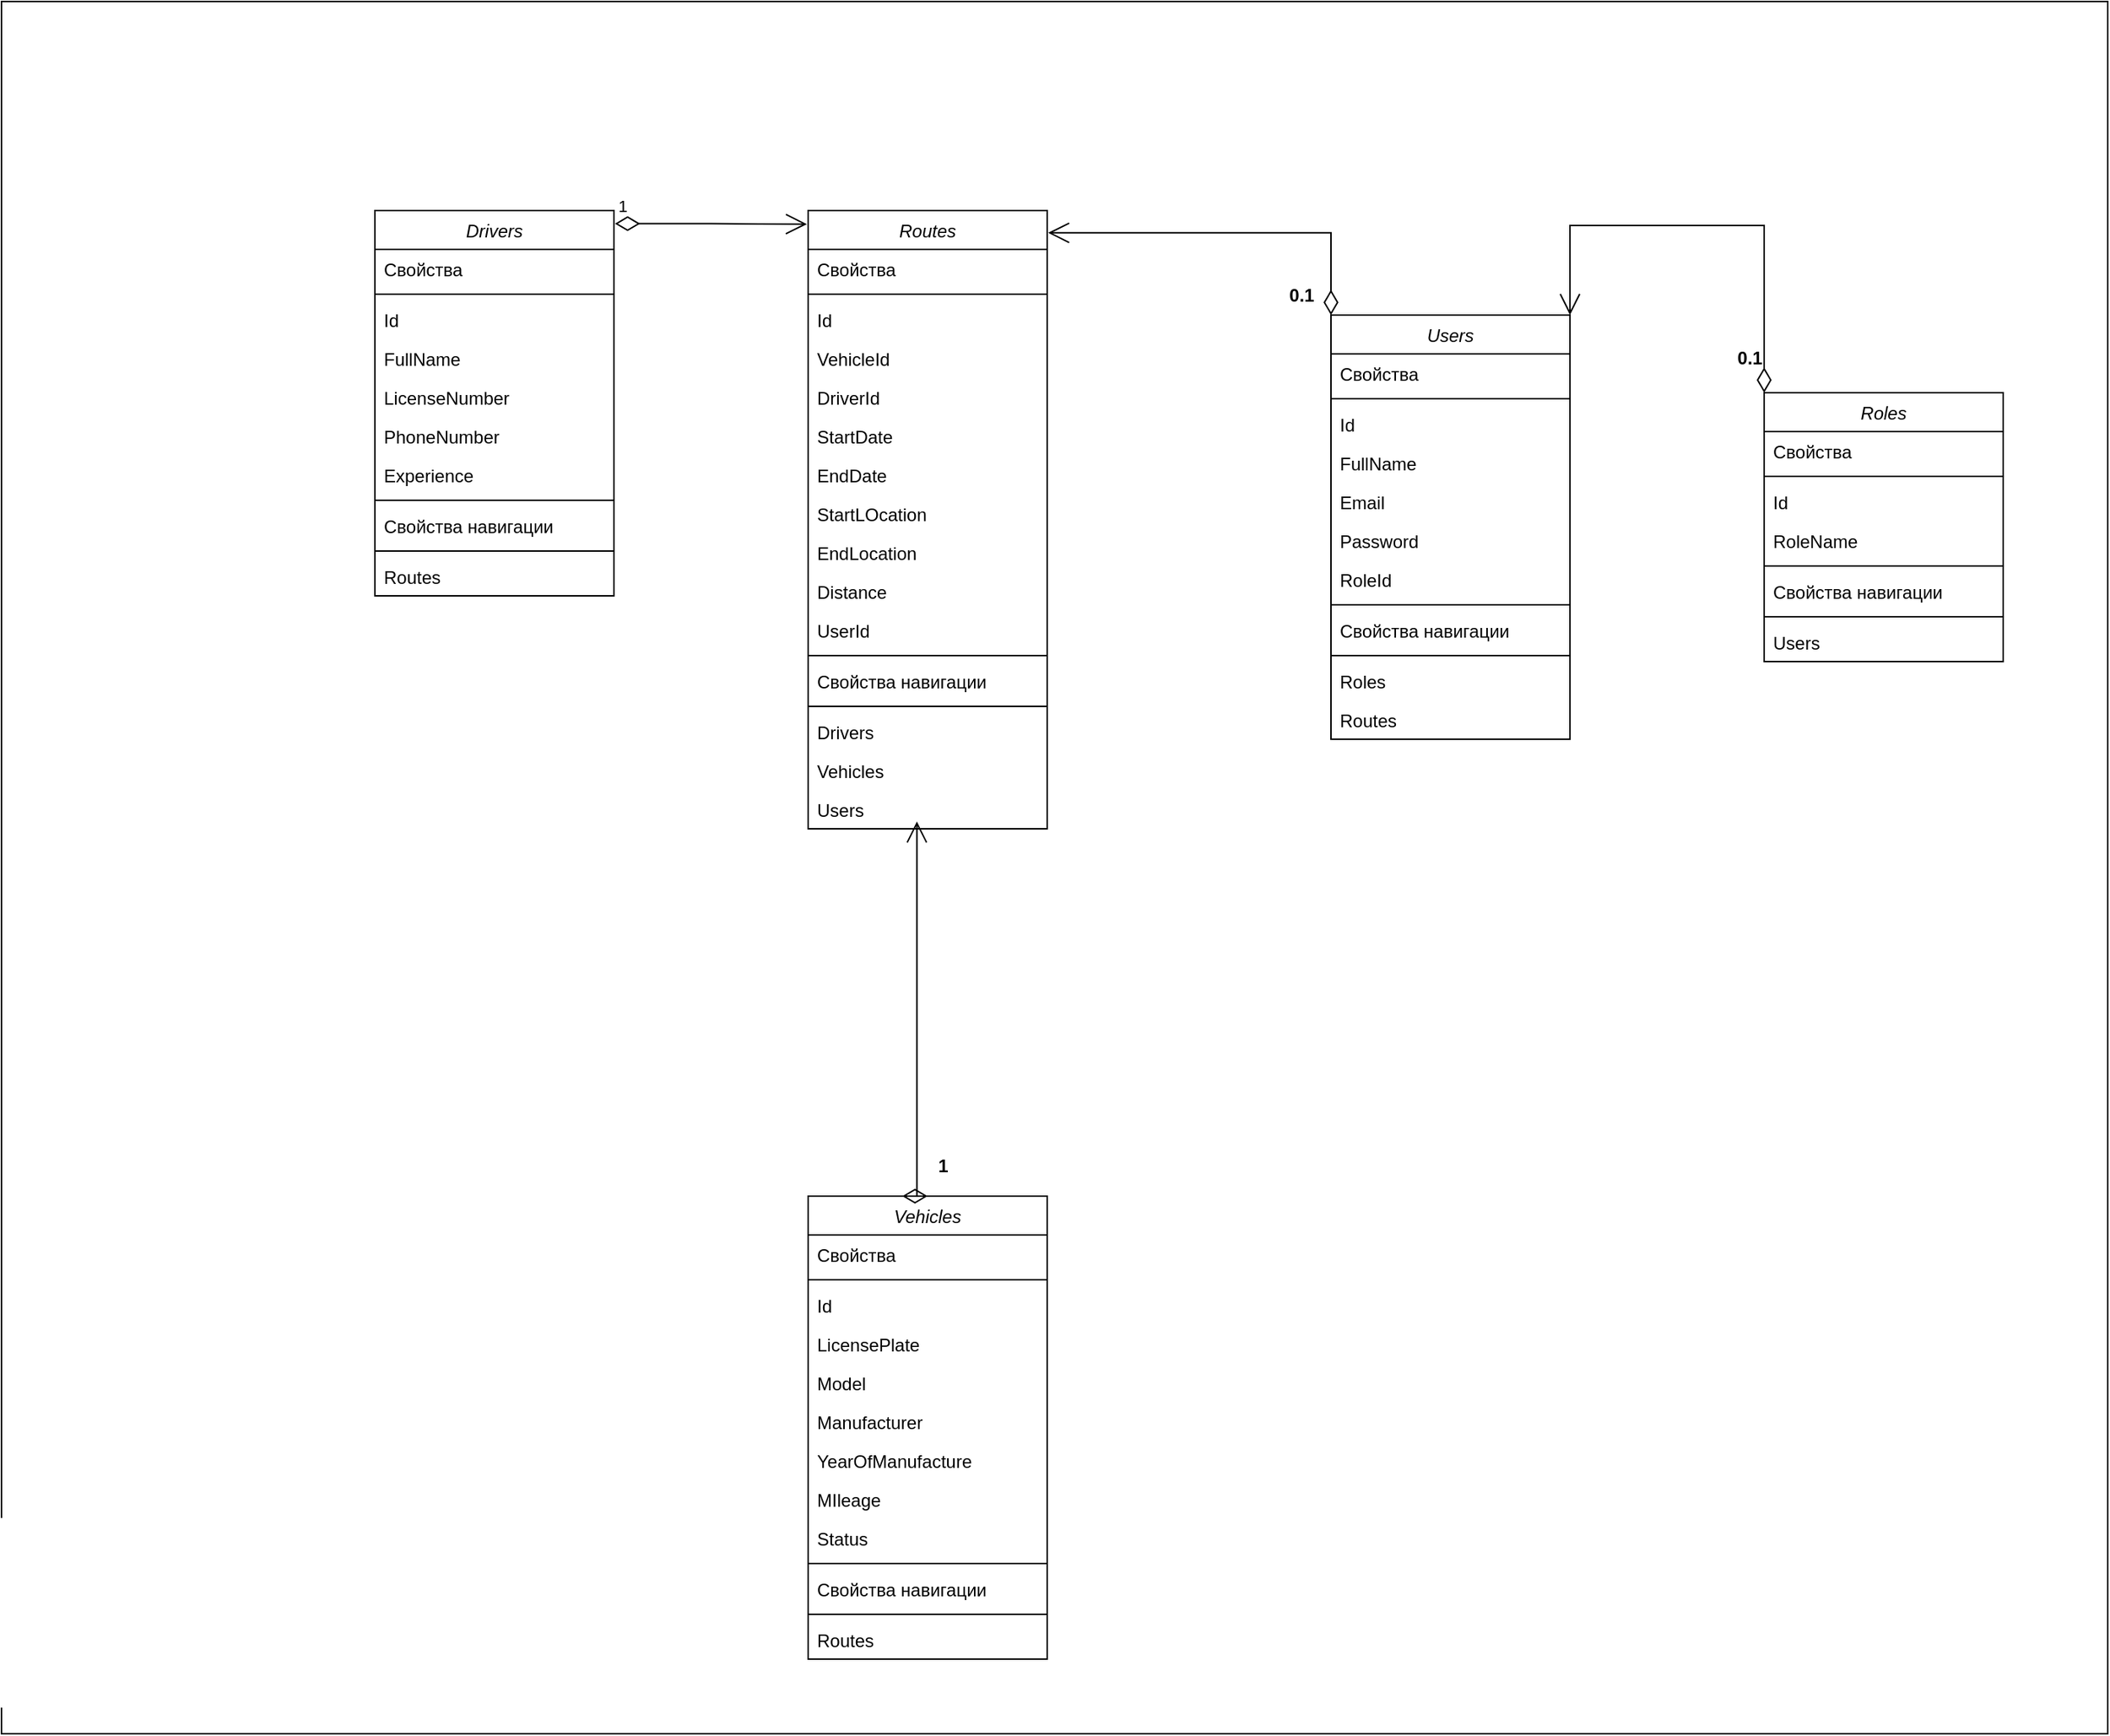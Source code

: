 <mxfile version="26.0.15">
  <diagram id="C5RBs43oDa-KdzZeNtuy" name="Page-1">
    <mxGraphModel dx="3058" dy="2615" grid="1" gridSize="10" guides="1" tooltips="1" connect="1" arrows="1" fold="1" page="1" pageScale="1" pageWidth="827" pageHeight="1169" math="0" shadow="0">
      <root>
        <mxCell id="WIyWlLk6GJQsqaUBKTNV-0" />
        <mxCell id="WIyWlLk6GJQsqaUBKTNV-1" parent="WIyWlLk6GJQsqaUBKTNV-0" />
        <mxCell id="ck-kF1oqhIwq0aZ9FzyQ-93" value="" style="rounded=0;whiteSpace=wrap;html=1;" vertex="1" parent="WIyWlLk6GJQsqaUBKTNV-1">
          <mxGeometry x="-30" y="-20" width="1410" height="1160" as="geometry" />
        </mxCell>
        <mxCell id="zkfFHV4jXpPFQw0GAbJ--0" value="Drivers" style="swimlane;fontStyle=2;align=center;verticalAlign=top;childLayout=stackLayout;horizontal=1;startSize=26;horizontalStack=0;resizeParent=1;resizeLast=0;collapsible=1;marginBottom=0;rounded=0;shadow=0;strokeWidth=1;" parent="WIyWlLk6GJQsqaUBKTNV-1" vertex="1">
          <mxGeometry x="220" y="120" width="160" height="258" as="geometry">
            <mxRectangle x="230" y="140" width="160" height="26" as="alternateBounds" />
          </mxGeometry>
        </mxCell>
        <mxCell id="ck-kF1oqhIwq0aZ9FzyQ-0" value="Свойства " style="text;align=left;verticalAlign=top;spacingLeft=4;spacingRight=4;overflow=hidden;rotatable=0;points=[[0,0.5],[1,0.5]];portConstraint=eastwest;" vertex="1" parent="zkfFHV4jXpPFQw0GAbJ--0">
          <mxGeometry y="26" width="160" height="26" as="geometry" />
        </mxCell>
        <mxCell id="ck-kF1oqhIwq0aZ9FzyQ-1" value="" style="line;strokeWidth=1;fillColor=none;align=left;verticalAlign=middle;spacingTop=-1;spacingLeft=3;spacingRight=3;rotatable=0;labelPosition=right;points=[];portConstraint=eastwest;strokeColor=inherit;" vertex="1" parent="zkfFHV4jXpPFQw0GAbJ--0">
          <mxGeometry y="52" width="160" height="8" as="geometry" />
        </mxCell>
        <mxCell id="zkfFHV4jXpPFQw0GAbJ--1" value="Id" style="text;align=left;verticalAlign=top;spacingLeft=4;spacingRight=4;overflow=hidden;rotatable=0;points=[[0,0.5],[1,0.5]];portConstraint=eastwest;" parent="zkfFHV4jXpPFQw0GAbJ--0" vertex="1">
          <mxGeometry y="60" width="160" height="26" as="geometry" />
        </mxCell>
        <mxCell id="zkfFHV4jXpPFQw0GAbJ--2" value="FullName" style="text;align=left;verticalAlign=top;spacingLeft=4;spacingRight=4;overflow=hidden;rotatable=0;points=[[0,0.5],[1,0.5]];portConstraint=eastwest;rounded=0;shadow=0;html=0;" parent="zkfFHV4jXpPFQw0GAbJ--0" vertex="1">
          <mxGeometry y="86" width="160" height="26" as="geometry" />
        </mxCell>
        <mxCell id="zkfFHV4jXpPFQw0GAbJ--3" value="LicenseNumber" style="text;align=left;verticalAlign=top;spacingLeft=4;spacingRight=4;overflow=hidden;rotatable=0;points=[[0,0.5],[1,0.5]];portConstraint=eastwest;rounded=0;shadow=0;html=0;" parent="zkfFHV4jXpPFQw0GAbJ--0" vertex="1">
          <mxGeometry y="112" width="160" height="26" as="geometry" />
        </mxCell>
        <mxCell id="zkfFHV4jXpPFQw0GAbJ--5" value="PhoneNumber" style="text;align=left;verticalAlign=top;spacingLeft=4;spacingRight=4;overflow=hidden;rotatable=0;points=[[0,0.5],[1,0.5]];portConstraint=eastwest;" parent="zkfFHV4jXpPFQw0GAbJ--0" vertex="1">
          <mxGeometry y="138" width="160" height="26" as="geometry" />
        </mxCell>
        <mxCell id="zkfFHV4jXpPFQw0GAbJ--11" value="Experience" style="text;align=left;verticalAlign=top;spacingLeft=4;spacingRight=4;overflow=hidden;rotatable=0;points=[[0,0.5],[1,0.5]];portConstraint=eastwest;" parent="zkfFHV4jXpPFQw0GAbJ--0" vertex="1">
          <mxGeometry y="164" width="160" height="26" as="geometry" />
        </mxCell>
        <mxCell id="zkfFHV4jXpPFQw0GAbJ--4" value="" style="line;html=1;strokeWidth=1;align=left;verticalAlign=middle;spacingTop=-1;spacingLeft=3;spacingRight=3;rotatable=0;labelPosition=right;points=[];portConstraint=eastwest;" parent="zkfFHV4jXpPFQw0GAbJ--0" vertex="1">
          <mxGeometry y="190" width="160" height="8" as="geometry" />
        </mxCell>
        <mxCell id="zkfFHV4jXpPFQw0GAbJ--14" value="Свойства навигации" style="text;align=left;verticalAlign=top;spacingLeft=4;spacingRight=4;overflow=hidden;rotatable=0;points=[[0,0.5],[1,0.5]];portConstraint=eastwest;" parent="zkfFHV4jXpPFQw0GAbJ--0" vertex="1">
          <mxGeometry y="198" width="160" height="26" as="geometry" />
        </mxCell>
        <mxCell id="ck-kF1oqhIwq0aZ9FzyQ-2" value="" style="line;strokeWidth=1;fillColor=none;align=left;verticalAlign=middle;spacingTop=-1;spacingLeft=3;spacingRight=3;rotatable=0;labelPosition=right;points=[];portConstraint=eastwest;strokeColor=inherit;" vertex="1" parent="zkfFHV4jXpPFQw0GAbJ--0">
          <mxGeometry y="224" width="160" height="8" as="geometry" />
        </mxCell>
        <mxCell id="zkfFHV4jXpPFQw0GAbJ--8" value="Routes" style="text;align=left;verticalAlign=top;spacingLeft=4;spacingRight=4;overflow=hidden;rotatable=0;points=[[0,0.5],[1,0.5]];portConstraint=eastwest;rounded=0;shadow=0;html=0;" parent="zkfFHV4jXpPFQw0GAbJ--0" vertex="1">
          <mxGeometry y="232" width="160" height="26" as="geometry" />
        </mxCell>
        <mxCell id="ck-kF1oqhIwq0aZ9FzyQ-3" value="Routes" style="swimlane;fontStyle=2;align=center;verticalAlign=top;childLayout=stackLayout;horizontal=1;startSize=26;horizontalStack=0;resizeParent=1;resizeLast=0;collapsible=1;marginBottom=0;rounded=0;shadow=0;strokeWidth=1;" vertex="1" parent="WIyWlLk6GJQsqaUBKTNV-1">
          <mxGeometry x="510" y="120" width="160" height="414" as="geometry">
            <mxRectangle x="230" y="140" width="160" height="26" as="alternateBounds" />
          </mxGeometry>
        </mxCell>
        <mxCell id="ck-kF1oqhIwq0aZ9FzyQ-4" value="Свойства " style="text;align=left;verticalAlign=top;spacingLeft=4;spacingRight=4;overflow=hidden;rotatable=0;points=[[0,0.5],[1,0.5]];portConstraint=eastwest;" vertex="1" parent="ck-kF1oqhIwq0aZ9FzyQ-3">
          <mxGeometry y="26" width="160" height="26" as="geometry" />
        </mxCell>
        <mxCell id="ck-kF1oqhIwq0aZ9FzyQ-5" value="" style="line;strokeWidth=1;fillColor=none;align=left;verticalAlign=middle;spacingTop=-1;spacingLeft=3;spacingRight=3;rotatable=0;labelPosition=right;points=[];portConstraint=eastwest;strokeColor=inherit;" vertex="1" parent="ck-kF1oqhIwq0aZ9FzyQ-3">
          <mxGeometry y="52" width="160" height="8" as="geometry" />
        </mxCell>
        <mxCell id="ck-kF1oqhIwq0aZ9FzyQ-6" value="Id" style="text;align=left;verticalAlign=top;spacingLeft=4;spacingRight=4;overflow=hidden;rotatable=0;points=[[0,0.5],[1,0.5]];portConstraint=eastwest;" vertex="1" parent="ck-kF1oqhIwq0aZ9FzyQ-3">
          <mxGeometry y="60" width="160" height="26" as="geometry" />
        </mxCell>
        <mxCell id="ck-kF1oqhIwq0aZ9FzyQ-7" value="VehicleId" style="text;align=left;verticalAlign=top;spacingLeft=4;spacingRight=4;overflow=hidden;rotatable=0;points=[[0,0.5],[1,0.5]];portConstraint=eastwest;rounded=0;shadow=0;html=0;" vertex="1" parent="ck-kF1oqhIwq0aZ9FzyQ-3">
          <mxGeometry y="86" width="160" height="26" as="geometry" />
        </mxCell>
        <mxCell id="ck-kF1oqhIwq0aZ9FzyQ-8" value="DriverId" style="text;align=left;verticalAlign=top;spacingLeft=4;spacingRight=4;overflow=hidden;rotatable=0;points=[[0,0.5],[1,0.5]];portConstraint=eastwest;rounded=0;shadow=0;html=0;" vertex="1" parent="ck-kF1oqhIwq0aZ9FzyQ-3">
          <mxGeometry y="112" width="160" height="26" as="geometry" />
        </mxCell>
        <mxCell id="ck-kF1oqhIwq0aZ9FzyQ-9" value="StartDate" style="text;align=left;verticalAlign=top;spacingLeft=4;spacingRight=4;overflow=hidden;rotatable=0;points=[[0,0.5],[1,0.5]];portConstraint=eastwest;" vertex="1" parent="ck-kF1oqhIwq0aZ9FzyQ-3">
          <mxGeometry y="138" width="160" height="26" as="geometry" />
        </mxCell>
        <mxCell id="ck-kF1oqhIwq0aZ9FzyQ-16" value="EndDate" style="text;align=left;verticalAlign=top;spacingLeft=4;spacingRight=4;overflow=hidden;rotatable=0;points=[[0,0.5],[1,0.5]];portConstraint=eastwest;rounded=0;shadow=0;html=0;" vertex="1" parent="ck-kF1oqhIwq0aZ9FzyQ-3">
          <mxGeometry y="164" width="160" height="26" as="geometry" />
        </mxCell>
        <mxCell id="ck-kF1oqhIwq0aZ9FzyQ-14" value="StartLOcation" style="text;align=left;verticalAlign=top;spacingLeft=4;spacingRight=4;overflow=hidden;rotatable=0;points=[[0,0.5],[1,0.5]];portConstraint=eastwest;rounded=0;shadow=0;html=0;" vertex="1" parent="ck-kF1oqhIwq0aZ9FzyQ-3">
          <mxGeometry y="190" width="160" height="26" as="geometry" />
        </mxCell>
        <mxCell id="ck-kF1oqhIwq0aZ9FzyQ-18" value="EndLocation" style="text;align=left;verticalAlign=top;spacingLeft=4;spacingRight=4;overflow=hidden;rotatable=0;points=[[0,0.5],[1,0.5]];portConstraint=eastwest;rounded=0;shadow=0;html=0;" vertex="1" parent="ck-kF1oqhIwq0aZ9FzyQ-3">
          <mxGeometry y="216" width="160" height="26" as="geometry" />
        </mxCell>
        <mxCell id="ck-kF1oqhIwq0aZ9FzyQ-19" value="Distance" style="text;align=left;verticalAlign=top;spacingLeft=4;spacingRight=4;overflow=hidden;rotatable=0;points=[[0,0.5],[1,0.5]];portConstraint=eastwest;rounded=0;shadow=0;html=0;" vertex="1" parent="ck-kF1oqhIwq0aZ9FzyQ-3">
          <mxGeometry y="242" width="160" height="26" as="geometry" />
        </mxCell>
        <mxCell id="ck-kF1oqhIwq0aZ9FzyQ-17" value="UserId" style="text;align=left;verticalAlign=top;spacingLeft=4;spacingRight=4;overflow=hidden;rotatable=0;points=[[0,0.5],[1,0.5]];portConstraint=eastwest;rounded=0;shadow=0;html=0;" vertex="1" parent="ck-kF1oqhIwq0aZ9FzyQ-3">
          <mxGeometry y="268" width="160" height="26" as="geometry" />
        </mxCell>
        <mxCell id="ck-kF1oqhIwq0aZ9FzyQ-11" value="" style="line;html=1;strokeWidth=1;align=left;verticalAlign=middle;spacingTop=-1;spacingLeft=3;spacingRight=3;rotatable=0;labelPosition=right;points=[];portConstraint=eastwest;" vertex="1" parent="ck-kF1oqhIwq0aZ9FzyQ-3">
          <mxGeometry y="294" width="160" height="8" as="geometry" />
        </mxCell>
        <mxCell id="ck-kF1oqhIwq0aZ9FzyQ-12" value="Свойства навигации" style="text;align=left;verticalAlign=top;spacingLeft=4;spacingRight=4;overflow=hidden;rotatable=0;points=[[0,0.5],[1,0.5]];portConstraint=eastwest;" vertex="1" parent="ck-kF1oqhIwq0aZ9FzyQ-3">
          <mxGeometry y="302" width="160" height="26" as="geometry" />
        </mxCell>
        <mxCell id="ck-kF1oqhIwq0aZ9FzyQ-13" value="" style="line;strokeWidth=1;fillColor=none;align=left;verticalAlign=middle;spacingTop=-1;spacingLeft=3;spacingRight=3;rotatable=0;labelPosition=right;points=[];portConstraint=eastwest;strokeColor=inherit;" vertex="1" parent="ck-kF1oqhIwq0aZ9FzyQ-3">
          <mxGeometry y="328" width="160" height="8" as="geometry" />
        </mxCell>
        <mxCell id="ck-kF1oqhIwq0aZ9FzyQ-20" value="Drivers" style="text;align=left;verticalAlign=top;spacingLeft=4;spacingRight=4;overflow=hidden;rotatable=0;points=[[0,0.5],[1,0.5]];portConstraint=eastwest;rounded=0;shadow=0;html=0;" vertex="1" parent="ck-kF1oqhIwq0aZ9FzyQ-3">
          <mxGeometry y="336" width="160" height="26" as="geometry" />
        </mxCell>
        <mxCell id="ck-kF1oqhIwq0aZ9FzyQ-37" value="Vehicles" style="text;align=left;verticalAlign=top;spacingLeft=4;spacingRight=4;overflow=hidden;rotatable=0;points=[[0,0.5],[1,0.5]];portConstraint=eastwest;rounded=0;shadow=0;html=0;" vertex="1" parent="ck-kF1oqhIwq0aZ9FzyQ-3">
          <mxGeometry y="362" width="160" height="26" as="geometry" />
        </mxCell>
        <mxCell id="ck-kF1oqhIwq0aZ9FzyQ-38" value="Users" style="text;align=left;verticalAlign=top;spacingLeft=4;spacingRight=4;overflow=hidden;rotatable=0;points=[[0,0.5],[1,0.5]];portConstraint=eastwest;rounded=0;shadow=0;html=0;" vertex="1" parent="ck-kF1oqhIwq0aZ9FzyQ-3">
          <mxGeometry y="388" width="160" height="26" as="geometry" />
        </mxCell>
        <mxCell id="ck-kF1oqhIwq0aZ9FzyQ-15" value="" style="resizable=0;align=left;verticalAlign=bottom;labelBackgroundColor=none;fontSize=12;" connectable="0" vertex="1" parent="WIyWlLk6GJQsqaUBKTNV-1">
          <mxGeometry x="390" y="242" as="geometry" />
        </mxCell>
        <mxCell id="ck-kF1oqhIwq0aZ9FzyQ-39" value="Vehicles" style="swimlane;fontStyle=2;align=center;verticalAlign=top;childLayout=stackLayout;horizontal=1;startSize=26;horizontalStack=0;resizeParent=1;resizeLast=0;collapsible=1;marginBottom=0;rounded=0;shadow=0;strokeWidth=1;" vertex="1" parent="WIyWlLk6GJQsqaUBKTNV-1">
          <mxGeometry x="510" y="780" width="160" height="310" as="geometry">
            <mxRectangle x="230" y="140" width="160" height="26" as="alternateBounds" />
          </mxGeometry>
        </mxCell>
        <mxCell id="ck-kF1oqhIwq0aZ9FzyQ-40" value="Свойства " style="text;align=left;verticalAlign=top;spacingLeft=4;spacingRight=4;overflow=hidden;rotatable=0;points=[[0,0.5],[1,0.5]];portConstraint=eastwest;" vertex="1" parent="ck-kF1oqhIwq0aZ9FzyQ-39">
          <mxGeometry y="26" width="160" height="26" as="geometry" />
        </mxCell>
        <mxCell id="ck-kF1oqhIwq0aZ9FzyQ-41" value="" style="line;strokeWidth=1;fillColor=none;align=left;verticalAlign=middle;spacingTop=-1;spacingLeft=3;spacingRight=3;rotatable=0;labelPosition=right;points=[];portConstraint=eastwest;strokeColor=inherit;" vertex="1" parent="ck-kF1oqhIwq0aZ9FzyQ-39">
          <mxGeometry y="52" width="160" height="8" as="geometry" />
        </mxCell>
        <mxCell id="ck-kF1oqhIwq0aZ9FzyQ-42" value="Id" style="text;align=left;verticalAlign=top;spacingLeft=4;spacingRight=4;overflow=hidden;rotatable=0;points=[[0,0.5],[1,0.5]];portConstraint=eastwest;" vertex="1" parent="ck-kF1oqhIwq0aZ9FzyQ-39">
          <mxGeometry y="60" width="160" height="26" as="geometry" />
        </mxCell>
        <mxCell id="ck-kF1oqhIwq0aZ9FzyQ-43" value="LicensePlate" style="text;align=left;verticalAlign=top;spacingLeft=4;spacingRight=4;overflow=hidden;rotatable=0;points=[[0,0.5],[1,0.5]];portConstraint=eastwest;rounded=0;shadow=0;html=0;" vertex="1" parent="ck-kF1oqhIwq0aZ9FzyQ-39">
          <mxGeometry y="86" width="160" height="26" as="geometry" />
        </mxCell>
        <mxCell id="ck-kF1oqhIwq0aZ9FzyQ-44" value="Model" style="text;align=left;verticalAlign=top;spacingLeft=4;spacingRight=4;overflow=hidden;rotatable=0;points=[[0,0.5],[1,0.5]];portConstraint=eastwest;rounded=0;shadow=0;html=0;" vertex="1" parent="ck-kF1oqhIwq0aZ9FzyQ-39">
          <mxGeometry y="112" width="160" height="26" as="geometry" />
        </mxCell>
        <mxCell id="ck-kF1oqhIwq0aZ9FzyQ-45" value="Manufacturer" style="text;align=left;verticalAlign=top;spacingLeft=4;spacingRight=4;overflow=hidden;rotatable=0;points=[[0,0.5],[1,0.5]];portConstraint=eastwest;" vertex="1" parent="ck-kF1oqhIwq0aZ9FzyQ-39">
          <mxGeometry y="138" width="160" height="26" as="geometry" />
        </mxCell>
        <mxCell id="ck-kF1oqhIwq0aZ9FzyQ-46" value="YearOfManufacture" style="text;align=left;verticalAlign=top;spacingLeft=4;spacingRight=4;overflow=hidden;rotatable=0;points=[[0,0.5],[1,0.5]];portConstraint=eastwest;rounded=0;shadow=0;html=0;" vertex="1" parent="ck-kF1oqhIwq0aZ9FzyQ-39">
          <mxGeometry y="164" width="160" height="26" as="geometry" />
        </mxCell>
        <mxCell id="ck-kF1oqhIwq0aZ9FzyQ-47" value="MIleage" style="text;align=left;verticalAlign=top;spacingLeft=4;spacingRight=4;overflow=hidden;rotatable=0;points=[[0,0.5],[1,0.5]];portConstraint=eastwest;rounded=0;shadow=0;html=0;" vertex="1" parent="ck-kF1oqhIwq0aZ9FzyQ-39">
          <mxGeometry y="190" width="160" height="26" as="geometry" />
        </mxCell>
        <mxCell id="ck-kF1oqhIwq0aZ9FzyQ-48" value="Status" style="text;align=left;verticalAlign=top;spacingLeft=4;spacingRight=4;overflow=hidden;rotatable=0;points=[[0,0.5],[1,0.5]];portConstraint=eastwest;rounded=0;shadow=0;html=0;" vertex="1" parent="ck-kF1oqhIwq0aZ9FzyQ-39">
          <mxGeometry y="216" width="160" height="26" as="geometry" />
        </mxCell>
        <mxCell id="ck-kF1oqhIwq0aZ9FzyQ-51" value="" style="line;html=1;strokeWidth=1;align=left;verticalAlign=middle;spacingTop=-1;spacingLeft=3;spacingRight=3;rotatable=0;labelPosition=right;points=[];portConstraint=eastwest;" vertex="1" parent="ck-kF1oqhIwq0aZ9FzyQ-39">
          <mxGeometry y="242" width="160" height="8" as="geometry" />
        </mxCell>
        <mxCell id="ck-kF1oqhIwq0aZ9FzyQ-52" value="Свойства навигации" style="text;align=left;verticalAlign=top;spacingLeft=4;spacingRight=4;overflow=hidden;rotatable=0;points=[[0,0.5],[1,0.5]];portConstraint=eastwest;" vertex="1" parent="ck-kF1oqhIwq0aZ9FzyQ-39">
          <mxGeometry y="250" width="160" height="26" as="geometry" />
        </mxCell>
        <mxCell id="ck-kF1oqhIwq0aZ9FzyQ-53" value="" style="line;strokeWidth=1;fillColor=none;align=left;verticalAlign=middle;spacingTop=-1;spacingLeft=3;spacingRight=3;rotatable=0;labelPosition=right;points=[];portConstraint=eastwest;strokeColor=inherit;" vertex="1" parent="ck-kF1oqhIwq0aZ9FzyQ-39">
          <mxGeometry y="276" width="160" height="8" as="geometry" />
        </mxCell>
        <mxCell id="ck-kF1oqhIwq0aZ9FzyQ-54" value="Routes" style="text;align=left;verticalAlign=top;spacingLeft=4;spacingRight=4;overflow=hidden;rotatable=0;points=[[0,0.5],[1,0.5]];portConstraint=eastwest;rounded=0;shadow=0;html=0;" vertex="1" parent="ck-kF1oqhIwq0aZ9FzyQ-39">
          <mxGeometry y="284" width="160" height="26" as="geometry" />
        </mxCell>
        <mxCell id="ck-kF1oqhIwq0aZ9FzyQ-57" value="Users" style="swimlane;fontStyle=2;align=center;verticalAlign=top;childLayout=stackLayout;horizontal=1;startSize=26;horizontalStack=0;resizeParent=1;resizeLast=0;collapsible=1;marginBottom=0;rounded=0;shadow=0;strokeWidth=1;" vertex="1" parent="WIyWlLk6GJQsqaUBKTNV-1">
          <mxGeometry x="860" y="190" width="160" height="284" as="geometry">
            <mxRectangle x="230" y="140" width="160" height="26" as="alternateBounds" />
          </mxGeometry>
        </mxCell>
        <mxCell id="ck-kF1oqhIwq0aZ9FzyQ-58" value="Свойства " style="text;align=left;verticalAlign=top;spacingLeft=4;spacingRight=4;overflow=hidden;rotatable=0;points=[[0,0.5],[1,0.5]];portConstraint=eastwest;" vertex="1" parent="ck-kF1oqhIwq0aZ9FzyQ-57">
          <mxGeometry y="26" width="160" height="26" as="geometry" />
        </mxCell>
        <mxCell id="ck-kF1oqhIwq0aZ9FzyQ-59" value="" style="line;strokeWidth=1;fillColor=none;align=left;verticalAlign=middle;spacingTop=-1;spacingLeft=3;spacingRight=3;rotatable=0;labelPosition=right;points=[];portConstraint=eastwest;strokeColor=inherit;" vertex="1" parent="ck-kF1oqhIwq0aZ9FzyQ-57">
          <mxGeometry y="52" width="160" height="8" as="geometry" />
        </mxCell>
        <mxCell id="ck-kF1oqhIwq0aZ9FzyQ-60" value="Id" style="text;align=left;verticalAlign=top;spacingLeft=4;spacingRight=4;overflow=hidden;rotatable=0;points=[[0,0.5],[1,0.5]];portConstraint=eastwest;" vertex="1" parent="ck-kF1oqhIwq0aZ9FzyQ-57">
          <mxGeometry y="60" width="160" height="26" as="geometry" />
        </mxCell>
        <mxCell id="ck-kF1oqhIwq0aZ9FzyQ-61" value="FullName" style="text;align=left;verticalAlign=top;spacingLeft=4;spacingRight=4;overflow=hidden;rotatable=0;points=[[0,0.5],[1,0.5]];portConstraint=eastwest;rounded=0;shadow=0;html=0;" vertex="1" parent="ck-kF1oqhIwq0aZ9FzyQ-57">
          <mxGeometry y="86" width="160" height="26" as="geometry" />
        </mxCell>
        <mxCell id="ck-kF1oqhIwq0aZ9FzyQ-62" value="Email" style="text;align=left;verticalAlign=top;spacingLeft=4;spacingRight=4;overflow=hidden;rotatable=0;points=[[0,0.5],[1,0.5]];portConstraint=eastwest;rounded=0;shadow=0;html=0;" vertex="1" parent="ck-kF1oqhIwq0aZ9FzyQ-57">
          <mxGeometry y="112" width="160" height="26" as="geometry" />
        </mxCell>
        <mxCell id="ck-kF1oqhIwq0aZ9FzyQ-63" value="Password" style="text;align=left;verticalAlign=top;spacingLeft=4;spacingRight=4;overflow=hidden;rotatable=0;points=[[0,0.5],[1,0.5]];portConstraint=eastwest;" vertex="1" parent="ck-kF1oqhIwq0aZ9FzyQ-57">
          <mxGeometry y="138" width="160" height="26" as="geometry" />
        </mxCell>
        <mxCell id="ck-kF1oqhIwq0aZ9FzyQ-64" value="RoleId" style="text;align=left;verticalAlign=top;spacingLeft=4;spacingRight=4;overflow=hidden;rotatable=0;points=[[0,0.5],[1,0.5]];portConstraint=eastwest;rounded=0;shadow=0;html=0;" vertex="1" parent="ck-kF1oqhIwq0aZ9FzyQ-57">
          <mxGeometry y="164" width="160" height="26" as="geometry" />
        </mxCell>
        <mxCell id="ck-kF1oqhIwq0aZ9FzyQ-67" value="" style="line;html=1;strokeWidth=1;align=left;verticalAlign=middle;spacingTop=-1;spacingLeft=3;spacingRight=3;rotatable=0;labelPosition=right;points=[];portConstraint=eastwest;" vertex="1" parent="ck-kF1oqhIwq0aZ9FzyQ-57">
          <mxGeometry y="190" width="160" height="8" as="geometry" />
        </mxCell>
        <mxCell id="ck-kF1oqhIwq0aZ9FzyQ-68" value="Свойства навигации" style="text;align=left;verticalAlign=top;spacingLeft=4;spacingRight=4;overflow=hidden;rotatable=0;points=[[0,0.5],[1,0.5]];portConstraint=eastwest;" vertex="1" parent="ck-kF1oqhIwq0aZ9FzyQ-57">
          <mxGeometry y="198" width="160" height="26" as="geometry" />
        </mxCell>
        <mxCell id="ck-kF1oqhIwq0aZ9FzyQ-69" value="" style="line;strokeWidth=1;fillColor=none;align=left;verticalAlign=middle;spacingTop=-1;spacingLeft=3;spacingRight=3;rotatable=0;labelPosition=right;points=[];portConstraint=eastwest;strokeColor=inherit;" vertex="1" parent="ck-kF1oqhIwq0aZ9FzyQ-57">
          <mxGeometry y="224" width="160" height="8" as="geometry" />
        </mxCell>
        <mxCell id="ck-kF1oqhIwq0aZ9FzyQ-70" value="Roles" style="text;align=left;verticalAlign=top;spacingLeft=4;spacingRight=4;overflow=hidden;rotatable=0;points=[[0,0.5],[1,0.5]];portConstraint=eastwest;rounded=0;shadow=0;html=0;" vertex="1" parent="ck-kF1oqhIwq0aZ9FzyQ-57">
          <mxGeometry y="232" width="160" height="26" as="geometry" />
        </mxCell>
        <mxCell id="ck-kF1oqhIwq0aZ9FzyQ-71" value="Routes" style="text;align=left;verticalAlign=top;spacingLeft=4;spacingRight=4;overflow=hidden;rotatable=0;points=[[0,0.5],[1,0.5]];portConstraint=eastwest;rounded=0;shadow=0;html=0;" vertex="1" parent="ck-kF1oqhIwq0aZ9FzyQ-57">
          <mxGeometry y="258" width="160" height="26" as="geometry" />
        </mxCell>
        <mxCell id="ck-kF1oqhIwq0aZ9FzyQ-72" value="Roles" style="swimlane;fontStyle=2;align=center;verticalAlign=top;childLayout=stackLayout;horizontal=1;startSize=26;horizontalStack=0;resizeParent=1;resizeLast=0;collapsible=1;marginBottom=0;rounded=0;shadow=0;strokeWidth=1;" vertex="1" parent="WIyWlLk6GJQsqaUBKTNV-1">
          <mxGeometry x="1150" y="242" width="160" height="180" as="geometry">
            <mxRectangle x="230" y="140" width="160" height="26" as="alternateBounds" />
          </mxGeometry>
        </mxCell>
        <mxCell id="ck-kF1oqhIwq0aZ9FzyQ-73" value="Свойства " style="text;align=left;verticalAlign=top;spacingLeft=4;spacingRight=4;overflow=hidden;rotatable=0;points=[[0,0.5],[1,0.5]];portConstraint=eastwest;" vertex="1" parent="ck-kF1oqhIwq0aZ9FzyQ-72">
          <mxGeometry y="26" width="160" height="26" as="geometry" />
        </mxCell>
        <mxCell id="ck-kF1oqhIwq0aZ9FzyQ-74" value="" style="line;strokeWidth=1;fillColor=none;align=left;verticalAlign=middle;spacingTop=-1;spacingLeft=3;spacingRight=3;rotatable=0;labelPosition=right;points=[];portConstraint=eastwest;strokeColor=inherit;" vertex="1" parent="ck-kF1oqhIwq0aZ9FzyQ-72">
          <mxGeometry y="52" width="160" height="8" as="geometry" />
        </mxCell>
        <mxCell id="ck-kF1oqhIwq0aZ9FzyQ-75" value="Id" style="text;align=left;verticalAlign=top;spacingLeft=4;spacingRight=4;overflow=hidden;rotatable=0;points=[[0,0.5],[1,0.5]];portConstraint=eastwest;" vertex="1" parent="ck-kF1oqhIwq0aZ9FzyQ-72">
          <mxGeometry y="60" width="160" height="26" as="geometry" />
        </mxCell>
        <mxCell id="ck-kF1oqhIwq0aZ9FzyQ-76" value="RoleName" style="text;align=left;verticalAlign=top;spacingLeft=4;spacingRight=4;overflow=hidden;rotatable=0;points=[[0,0.5],[1,0.5]];portConstraint=eastwest;rounded=0;shadow=0;html=0;" vertex="1" parent="ck-kF1oqhIwq0aZ9FzyQ-72">
          <mxGeometry y="86" width="160" height="26" as="geometry" />
        </mxCell>
        <mxCell id="ck-kF1oqhIwq0aZ9FzyQ-80" value="" style="line;html=1;strokeWidth=1;align=left;verticalAlign=middle;spacingTop=-1;spacingLeft=3;spacingRight=3;rotatable=0;labelPosition=right;points=[];portConstraint=eastwest;" vertex="1" parent="ck-kF1oqhIwq0aZ9FzyQ-72">
          <mxGeometry y="112" width="160" height="8" as="geometry" />
        </mxCell>
        <mxCell id="ck-kF1oqhIwq0aZ9FzyQ-81" value="Свойства навигации" style="text;align=left;verticalAlign=top;spacingLeft=4;spacingRight=4;overflow=hidden;rotatable=0;points=[[0,0.5],[1,0.5]];portConstraint=eastwest;" vertex="1" parent="ck-kF1oqhIwq0aZ9FzyQ-72">
          <mxGeometry y="120" width="160" height="26" as="geometry" />
        </mxCell>
        <mxCell id="ck-kF1oqhIwq0aZ9FzyQ-82" value="" style="line;strokeWidth=1;fillColor=none;align=left;verticalAlign=middle;spacingTop=-1;spacingLeft=3;spacingRight=3;rotatable=0;labelPosition=right;points=[];portConstraint=eastwest;strokeColor=inherit;" vertex="1" parent="ck-kF1oqhIwq0aZ9FzyQ-72">
          <mxGeometry y="146" width="160" height="8" as="geometry" />
        </mxCell>
        <mxCell id="ck-kF1oqhIwq0aZ9FzyQ-84" value="Users" style="text;align=left;verticalAlign=top;spacingLeft=4;spacingRight=4;overflow=hidden;rotatable=0;points=[[0,0.5],[1,0.5]];portConstraint=eastwest;rounded=0;shadow=0;html=0;" vertex="1" parent="ck-kF1oqhIwq0aZ9FzyQ-72">
          <mxGeometry y="154" width="160" height="26" as="geometry" />
        </mxCell>
        <mxCell id="ck-kF1oqhIwq0aZ9FzyQ-86" value="" style="endArrow=open;html=1;endSize=12;startArrow=diamondThin;startSize=14;startFill=0;edgeStyle=orthogonalEdgeStyle;align=left;verticalAlign=bottom;rounded=0;exitX=0.5;exitY=0;exitDx=0;exitDy=0;entryX=0.455;entryY=0.811;entryDx=0;entryDy=0;entryPerimeter=0;" edge="1" parent="WIyWlLk6GJQsqaUBKTNV-1" source="ck-kF1oqhIwq0aZ9FzyQ-39" target="ck-kF1oqhIwq0aZ9FzyQ-38">
          <mxGeometry x="-1" y="3" relative="1" as="geometry">
            <mxPoint x="210" y="600" as="sourcePoint" />
            <mxPoint x="600" y="570" as="targetPoint" />
            <Array as="points">
              <mxPoint x="583" y="780" />
            </Array>
          </mxGeometry>
        </mxCell>
        <mxCell id="ck-kF1oqhIwq0aZ9FzyQ-87" value="" style="endArrow=open;html=1;endSize=12;startArrow=diamondThin;startSize=14;startFill=0;edgeStyle=orthogonalEdgeStyle;align=left;verticalAlign=bottom;rounded=0;exitX=0;exitY=0;exitDx=0;exitDy=0;entryX=1;entryY=0;entryDx=0;entryDy=0;" edge="1" parent="WIyWlLk6GJQsqaUBKTNV-1" source="ck-kF1oqhIwq0aZ9FzyQ-72" target="ck-kF1oqhIwq0aZ9FzyQ-57">
          <mxGeometry x="-1" y="3" relative="1" as="geometry">
            <mxPoint x="1070" y="110" as="sourcePoint" />
            <mxPoint x="1230" y="110" as="targetPoint" />
            <Array as="points">
              <mxPoint x="1150" y="130" />
              <mxPoint x="1020" y="130" />
            </Array>
          </mxGeometry>
        </mxCell>
        <mxCell id="ck-kF1oqhIwq0aZ9FzyQ-88" value="0.1" style="text;align=center;fontStyle=1;verticalAlign=middle;spacingLeft=3;spacingRight=3;strokeColor=none;rotatable=0;points=[[0,0.5],[1,0.5]];portConstraint=eastwest;html=1;" vertex="1" parent="WIyWlLk6GJQsqaUBKTNV-1">
          <mxGeometry x="1100" y="206" width="80" height="26" as="geometry" />
        </mxCell>
        <mxCell id="ck-kF1oqhIwq0aZ9FzyQ-89" value="" style="endArrow=open;html=1;endSize=12;startArrow=diamondThin;startSize=14;startFill=0;edgeStyle=orthogonalEdgeStyle;align=left;verticalAlign=bottom;rounded=0;exitX=0;exitY=0;exitDx=0;exitDy=0;entryX=1.004;entryY=0.036;entryDx=0;entryDy=0;entryPerimeter=0;" edge="1" parent="WIyWlLk6GJQsqaUBKTNV-1" source="ck-kF1oqhIwq0aZ9FzyQ-57" target="ck-kF1oqhIwq0aZ9FzyQ-3">
          <mxGeometry x="-1" y="3" relative="1" as="geometry">
            <mxPoint x="750" y="250" as="sourcePoint" />
            <mxPoint x="910" y="250" as="targetPoint" />
            <mxPoint as="offset" />
          </mxGeometry>
        </mxCell>
        <mxCell id="ck-kF1oqhIwq0aZ9FzyQ-90" value="0.1" style="text;align=center;fontStyle=1;verticalAlign=middle;spacingLeft=3;spacingRight=3;strokeColor=none;rotatable=0;points=[[0,0.5],[1,0.5]];portConstraint=eastwest;html=1;" vertex="1" parent="WIyWlLk6GJQsqaUBKTNV-1">
          <mxGeometry x="800" y="164" width="80" height="26" as="geometry" />
        </mxCell>
        <mxCell id="ck-kF1oqhIwq0aZ9FzyQ-91" value="1&lt;div&gt;&lt;br&gt;&lt;/div&gt;" style="text;align=center;fontStyle=1;verticalAlign=middle;spacingLeft=3;spacingRight=3;strokeColor=none;rotatable=0;points=[[0,0.5],[1,0.5]];portConstraint=eastwest;html=1;" vertex="1" parent="WIyWlLk6GJQsqaUBKTNV-1">
          <mxGeometry x="560" y="754" width="80" height="26" as="geometry" />
        </mxCell>
        <mxCell id="ck-kF1oqhIwq0aZ9FzyQ-92" value="1" style="endArrow=open;html=1;endSize=12;startArrow=diamondThin;startSize=14;startFill=0;edgeStyle=orthogonalEdgeStyle;align=left;verticalAlign=bottom;rounded=0;exitX=1.004;exitY=0.034;exitDx=0;exitDy=0;exitPerimeter=0;entryX=-0.005;entryY=0.022;entryDx=0;entryDy=0;entryPerimeter=0;" edge="1" parent="WIyWlLk6GJQsqaUBKTNV-1" source="zkfFHV4jXpPFQw0GAbJ--0" target="ck-kF1oqhIwq0aZ9FzyQ-3">
          <mxGeometry x="-1" y="3" relative="1" as="geometry">
            <mxPoint x="400" y="260" as="sourcePoint" />
            <mxPoint x="560" y="260" as="targetPoint" />
          </mxGeometry>
        </mxCell>
      </root>
    </mxGraphModel>
  </diagram>
</mxfile>

